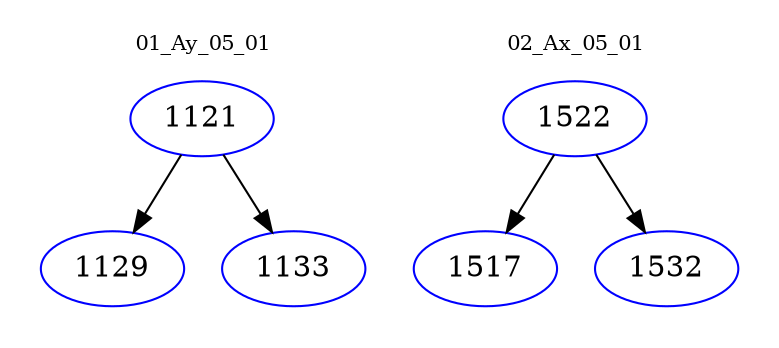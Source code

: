 digraph{
subgraph cluster_0 {
color = white
label = "01_Ay_05_01";
fontsize=10;
T0_1121 [label="1121", color="blue"]
T0_1121 -> T0_1129 [color="black"]
T0_1129 [label="1129", color="blue"]
T0_1121 -> T0_1133 [color="black"]
T0_1133 [label="1133", color="blue"]
}
subgraph cluster_1 {
color = white
label = "02_Ax_05_01";
fontsize=10;
T1_1522 [label="1522", color="blue"]
T1_1522 -> T1_1517 [color="black"]
T1_1517 [label="1517", color="blue"]
T1_1522 -> T1_1532 [color="black"]
T1_1532 [label="1532", color="blue"]
}
}
